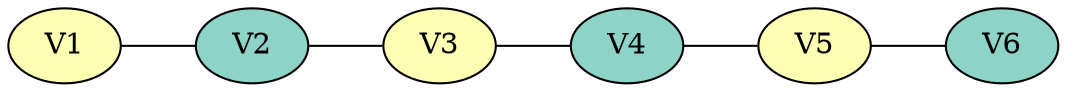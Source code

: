 graph colored {
node [style=filled colorscheme="set312"];
rankdir=RL;
V2--V1;
V3--V2;
V4--V3;
V5--V4;
V6--V5;
V1[fillcolor="2"];
V2[fillcolor="1"];
V3[fillcolor="2"];
V4[fillcolor="1"];
V5[fillcolor="2"];
V6[fillcolor="1"];
}
